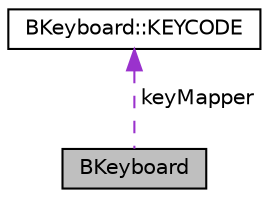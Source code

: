 digraph "BKeyboard"
{
 // LATEX_PDF_SIZE
  edge [fontname="Helvetica",fontsize="10",labelfontname="Helvetica",labelfontsize="10"];
  node [fontname="Helvetica",fontsize="10",shape=record];
  Node1 [label="BKeyboard",height=0.2,width=0.4,color="black", fillcolor="grey75", style="filled", fontcolor="black",tooltip=" "];
  Node2 -> Node1 [dir="back",color="darkorchid3",fontsize="10",style="dashed",label=" keyMapper" ,fontname="Helvetica"];
  Node2 [label="BKeyboard::KEYCODE",height=0.2,width=0.4,color="black", fillcolor="white", style="filled",URL="$struct_b_keyboard_1_1_k_e_y_c_o_d_e.html",tooltip=" "];
}
